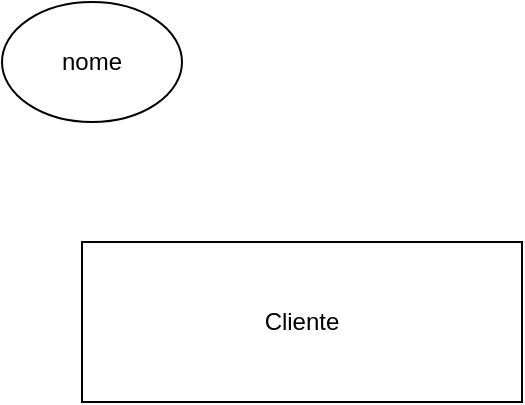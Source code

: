 <mxfile version="14.6.0" type="github">
  <diagram id="0pFRvqJE33JjUD_LoRNb" name="Page-1">
    <mxGraphModel dx="1014" dy="529" grid="1" gridSize="10" guides="1" tooltips="1" connect="1" arrows="0" fold="1" page="1" pageScale="1" pageWidth="827" pageHeight="1169" math="0" shadow="0">
      <root>
        <mxCell id="0" />
        <mxCell id="1" parent="0" />
        <mxCell id="emIkGcH2skiWqO1f7UCi-37" value="Cliente" style="rounded=0;whiteSpace=wrap;html=1;" vertex="1" parent="1">
          <mxGeometry x="50" y="160" width="220" height="80" as="geometry" />
        </mxCell>
        <mxCell id="emIkGcH2skiWqO1f7UCi-38" value="nome" style="ellipse;whiteSpace=wrap;html=1;" vertex="1" parent="1">
          <mxGeometry x="10" y="40" width="90" height="60" as="geometry" />
        </mxCell>
      </root>
    </mxGraphModel>
  </diagram>
</mxfile>
